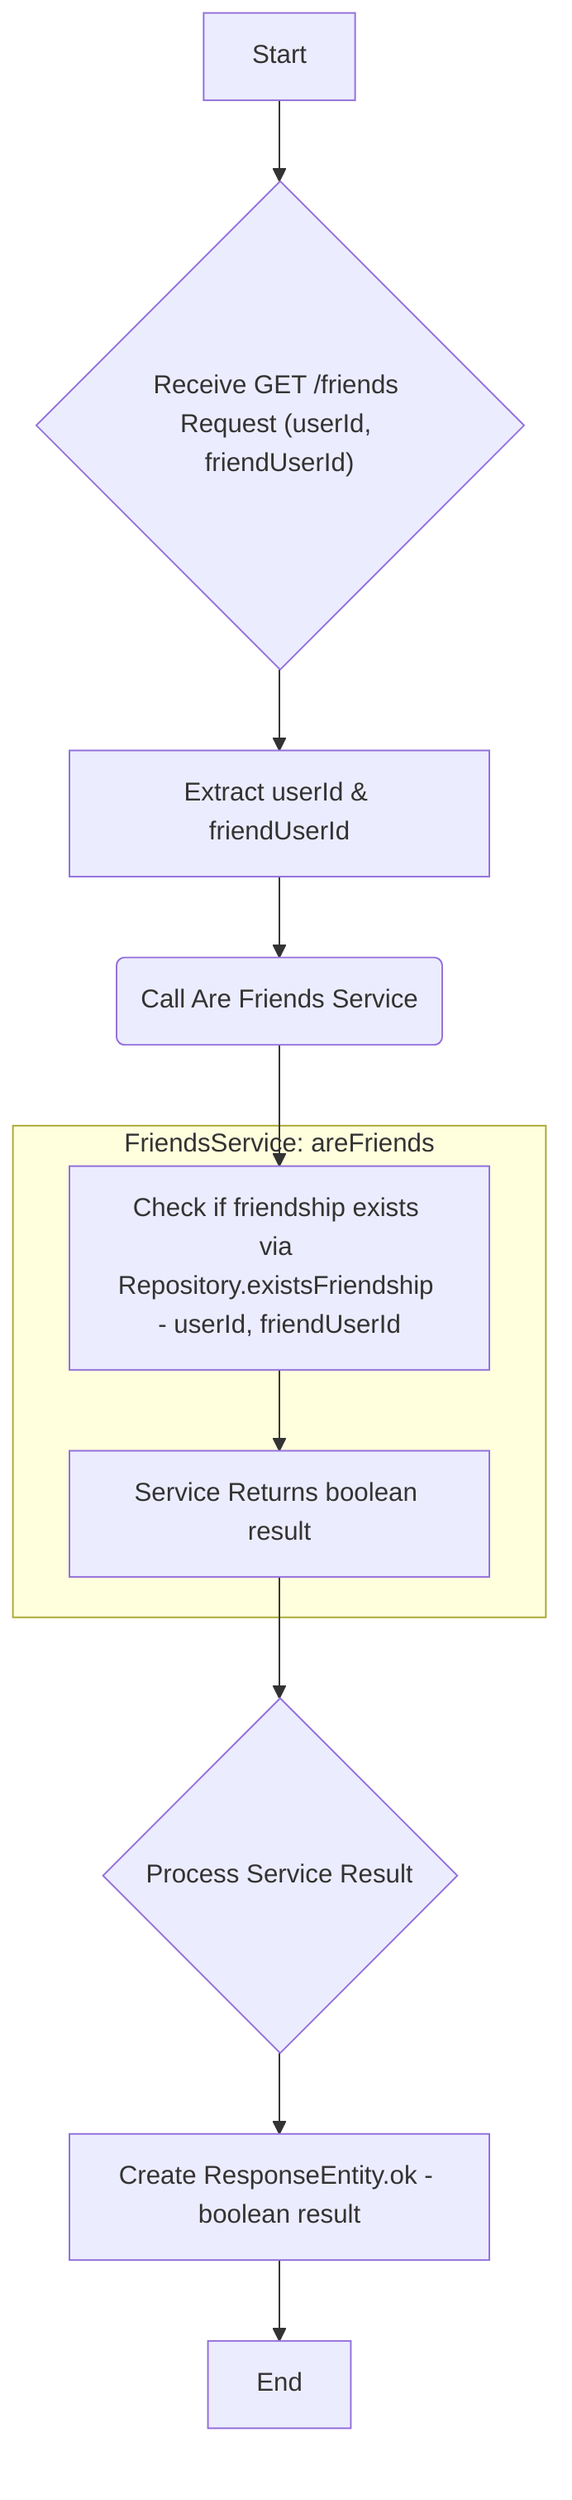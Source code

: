graph TD
    A[Start] --> B{"Receive GET /friends Request (userId, friendUserId)"};
    B --> C[Extract userId & friendUserId];
    C --> D(Call Are Friends Service);

subgraph "FriendsService: areFriends"
E[Check if friendship exists via Repository.existsFriendship - userId, friendUserId];
E --> F[Service Returns boolean result];
end

D --> E;

F --> G{Process Service Result};

G --> H[Create ResponseEntity.ok - boolean result];
H --> ZEnd[End];